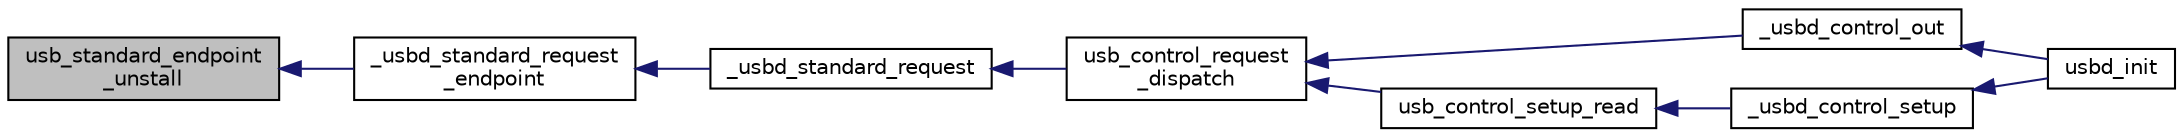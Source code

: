 digraph "usb_standard_endpoint_unstall"
{
  edge [fontname="Helvetica",fontsize="10",labelfontname="Helvetica",labelfontsize="10"];
  node [fontname="Helvetica",fontsize="10",shape=record];
  rankdir="LR";
  Node1 [label="usb_standard_endpoint\l_unstall",height=0.2,width=0.4,color="black", fillcolor="grey75", style="filled", fontcolor="black"];
  Node1 -> Node2 [dir="back",color="midnightblue",fontsize="10",style="solid",fontname="Helvetica"];
  Node2 [label="_usbd_standard_request\l_endpoint",height=0.2,width=0.4,color="black", fillcolor="white", style="filled",URL="$usb__standard_8c.html#aed9aa74939234f607611928534d3b1b9"];
  Node2 -> Node3 [dir="back",color="midnightblue",fontsize="10",style="solid",fontname="Helvetica"];
  Node3 [label="_usbd_standard_request",height=0.2,width=0.4,color="black", fillcolor="white", style="filled",URL="$usb__standard_8c.html#a3347ca42a15acf3ae31d02126ba7d695"];
  Node3 -> Node4 [dir="back",color="midnightblue",fontsize="10",style="solid",fontname="Helvetica"];
  Node4 [label="usb_control_request\l_dispatch",height=0.2,width=0.4,color="black", fillcolor="white", style="filled",URL="$group__usb__control__file.html#ga883123627c0bed716ec41d4d7f3c0a46"];
  Node4 -> Node5 [dir="back",color="midnightblue",fontsize="10",style="solid",fontname="Helvetica"];
  Node5 [label="_usbd_control_out",height=0.2,width=0.4,color="black", fillcolor="white", style="filled",URL="$usb__private_8h.html#a1a921e8785fafeee17c588aa26cff014"];
  Node5 -> Node6 [dir="back",color="midnightblue",fontsize="10",style="solid",fontname="Helvetica"];
  Node6 [label="usbd_init",height=0.2,width=0.4,color="black", fillcolor="white", style="filled",URL="$group__usb__drivers__file.html#ga8bbc488106ca72c2b550c1c9f89d5748",tooltip="Main initialization entry point. "];
  Node4 -> Node7 [dir="back",color="midnightblue",fontsize="10",style="solid",fontname="Helvetica"];
  Node7 [label="usb_control_setup_read",height=0.2,width=0.4,color="black", fillcolor="white", style="filled",URL="$group__usb__control__file.html#ga2149cd30a26a18c9c46e32db4aa5ef3e"];
  Node7 -> Node8 [dir="back",color="midnightblue",fontsize="10",style="solid",fontname="Helvetica"];
  Node8 [label="_usbd_control_setup",height=0.2,width=0.4,color="black", fillcolor="white", style="filled",URL="$usb__private_8h.html#ad4bc495b7e757434644e1dece336b261"];
  Node8 -> Node6 [dir="back",color="midnightblue",fontsize="10",style="solid",fontname="Helvetica"];
}
